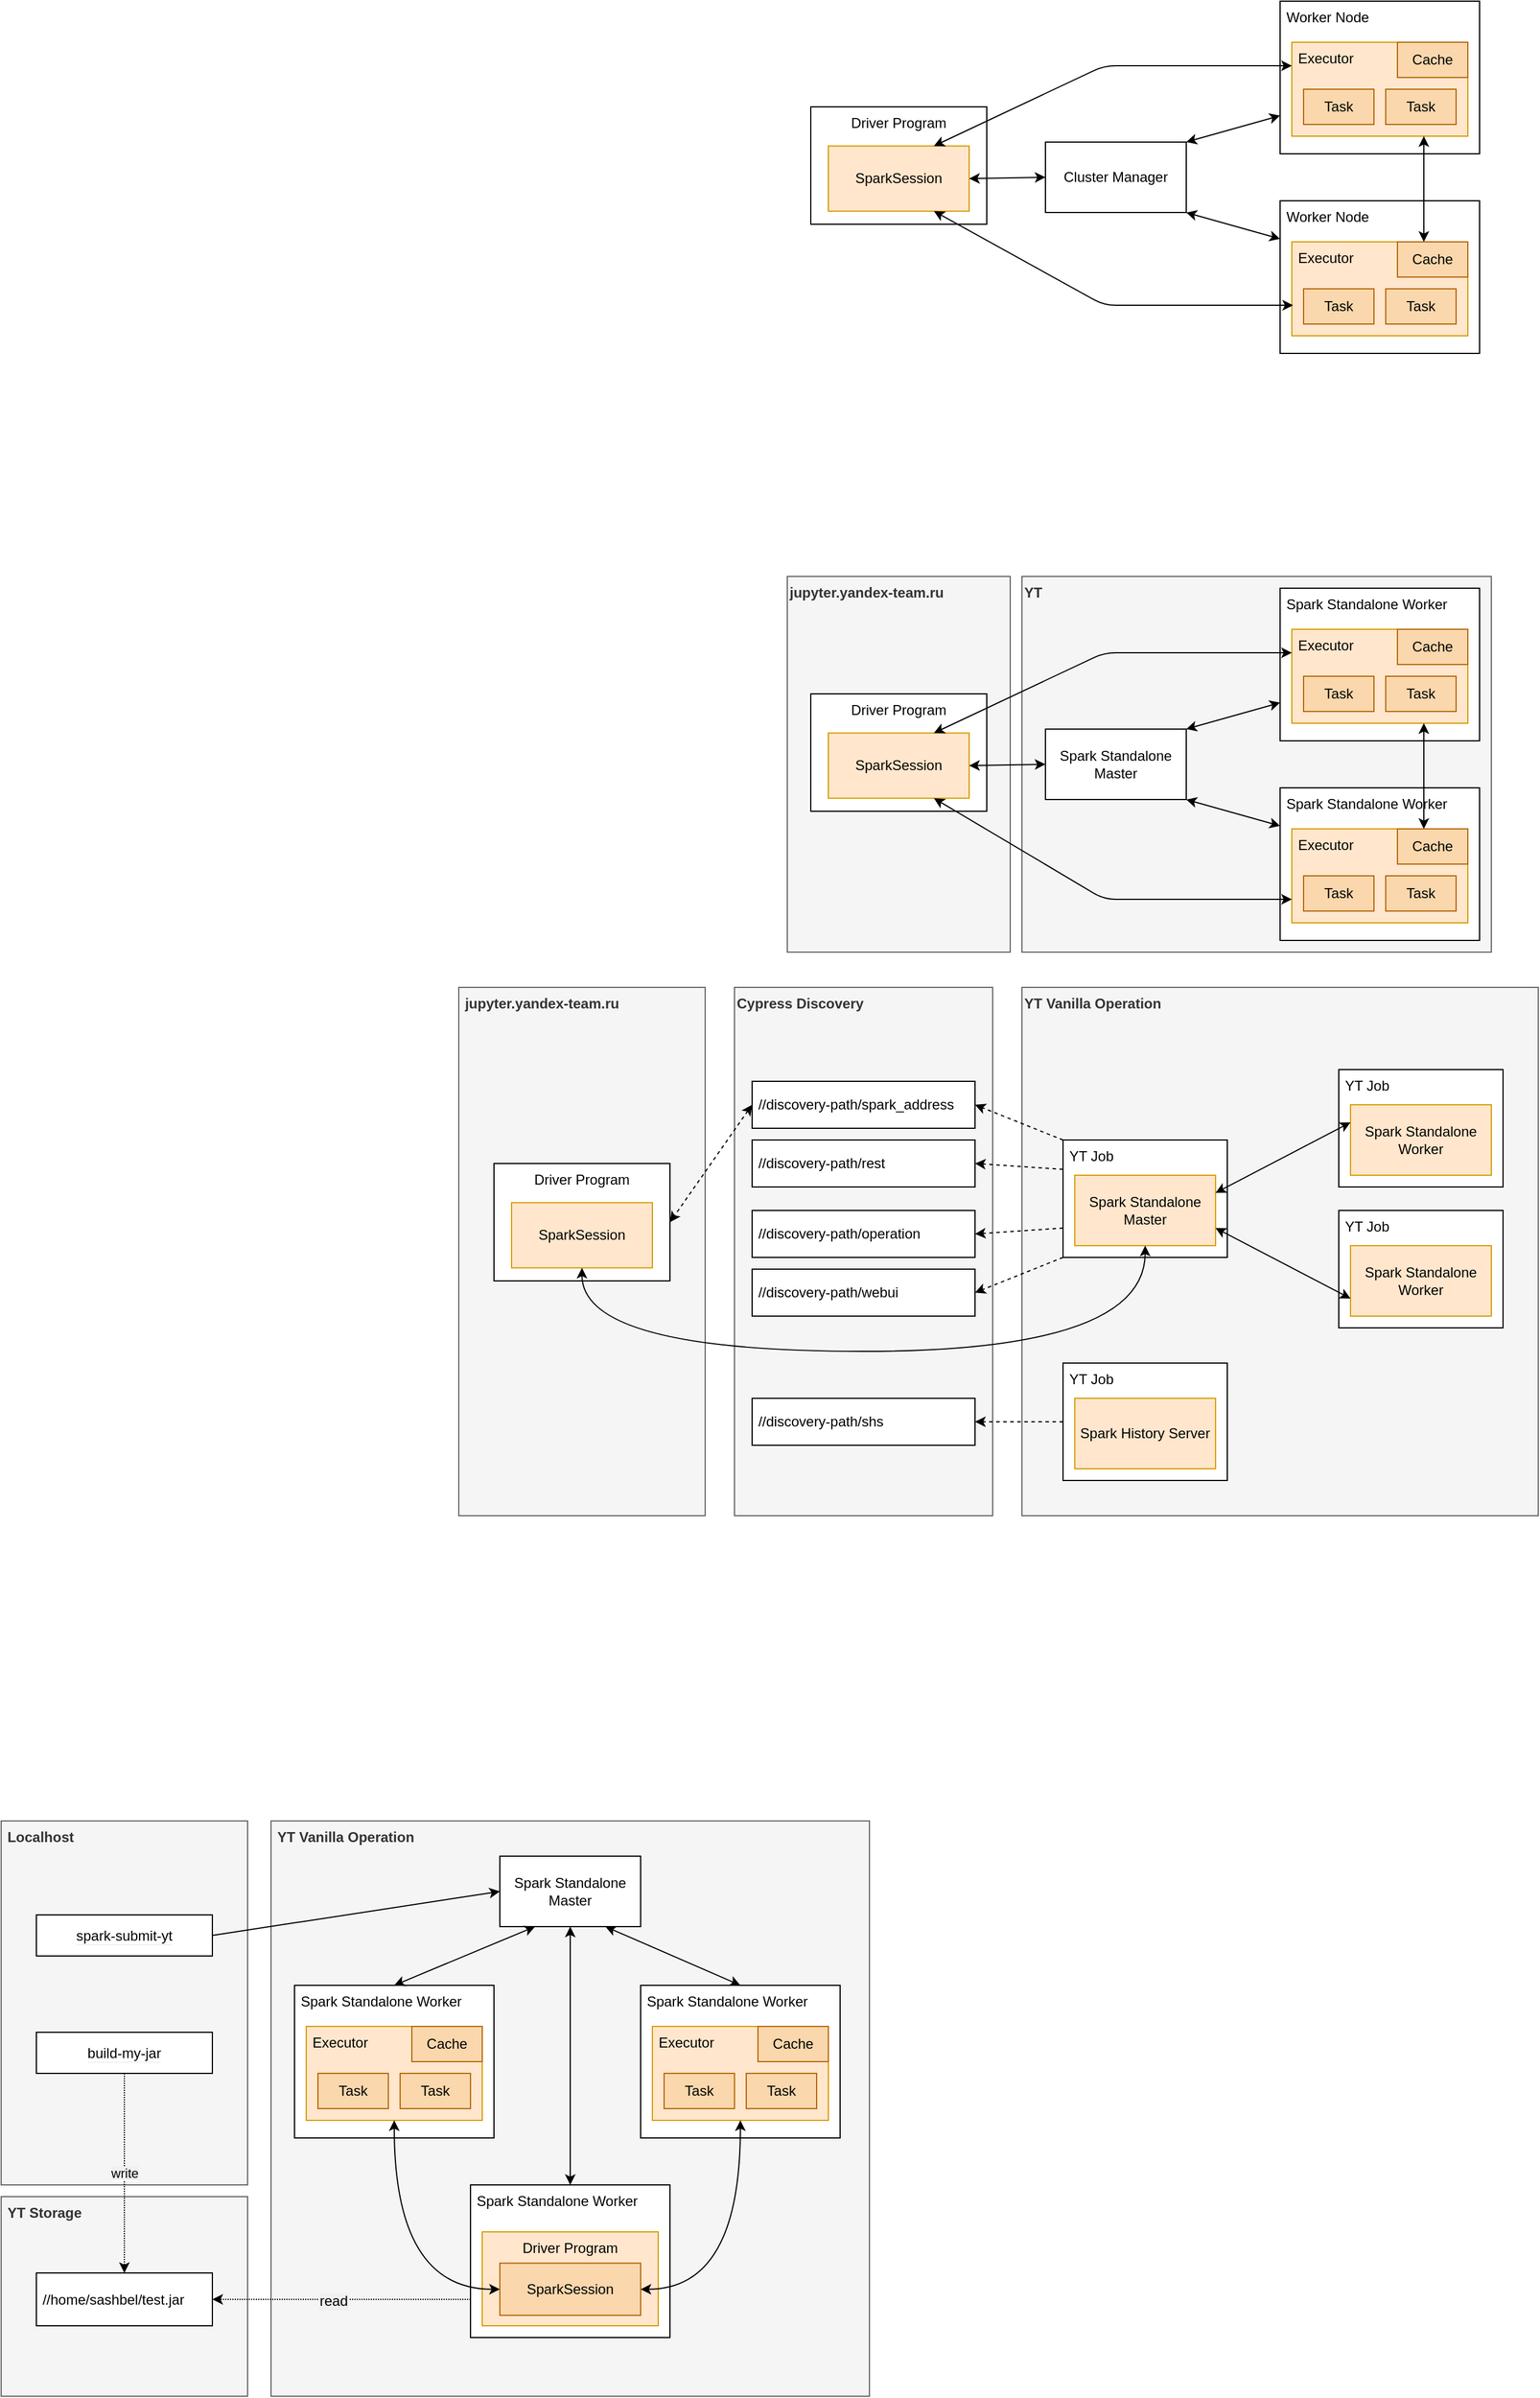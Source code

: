 <mxfile version="12.7.0" type="github">
  <diagram id="d04GukAUwvT-C3K4_uiE" name="Page-1">
    <mxGraphModel dx="2036" dy="779" grid="1" gridSize="10" guides="1" tooltips="1" connect="1" arrows="1" fold="1" page="1" pageScale="1" pageWidth="850" pageHeight="1100" math="0" shadow="0">
      <root>
        <mxCell id="0"/>
        <mxCell id="1" parent="0"/>
        <mxCell id="svGTWTUCAV3rOqe5BG-X-218" value="&lt;b&gt;&amp;nbsp;YT&lt;/b&gt; &lt;b&gt;Vanilla Operation&lt;/b&gt;" style="rounded=0;whiteSpace=wrap;html=1;align=left;fillColor=#f5f5f5;strokeColor=#666666;fontColor=#333333;verticalAlign=top;" vertex="1" parent="1">
          <mxGeometry x="-340" y="1620" width="510" height="490" as="geometry"/>
        </mxCell>
        <mxCell id="svGTWTUCAV3rOqe5BG-X-241" value="&lt;div align=&quot;left&quot;&gt;&amp;nbsp;Spark Standalone Worker&lt;br&gt;&lt;/div&gt;" style="rounded=0;whiteSpace=wrap;html=1;align=left;verticalAlign=top;" vertex="1" parent="1">
          <mxGeometry x="-170" y="1930" width="170" height="130" as="geometry"/>
        </mxCell>
        <mxCell id="svGTWTUCAV3rOqe5BG-X-8" value="Cluster Manager" style="rounded=0;whiteSpace=wrap;html=1;" vertex="1" parent="1">
          <mxGeometry x="320" y="190" width="120" height="60" as="geometry"/>
        </mxCell>
        <mxCell id="svGTWTUCAV3rOqe5BG-X-15" value="" style="group" vertex="1" connectable="0" parent="1">
          <mxGeometry x="520" y="70" width="170" height="130" as="geometry"/>
        </mxCell>
        <mxCell id="svGTWTUCAV3rOqe5BG-X-9" value="&lt;div align=&quot;left&quot;&gt;&amp;nbsp;Worker Node&lt;/div&gt;" style="rounded=0;whiteSpace=wrap;html=1;align=left;verticalAlign=top;" vertex="1" parent="svGTWTUCAV3rOqe5BG-X-15">
          <mxGeometry width="170" height="130" as="geometry"/>
        </mxCell>
        <mxCell id="svGTWTUCAV3rOqe5BG-X-14" value="" style="group" vertex="1" connectable="0" parent="svGTWTUCAV3rOqe5BG-X-15">
          <mxGeometry x="10" y="35" width="150" height="80" as="geometry"/>
        </mxCell>
        <mxCell id="svGTWTUCAV3rOqe5BG-X-13" value="&lt;div align=&quot;left&quot;&gt;&amp;nbsp;Executor&lt;/div&gt;" style="rounded=0;whiteSpace=wrap;html=1;align=left;verticalAlign=top;fillColor=#ffe6cc;strokeColor=#d79b00;" vertex="1" parent="svGTWTUCAV3rOqe5BG-X-14">
          <mxGeometry width="150" height="80" as="geometry"/>
        </mxCell>
        <mxCell id="svGTWTUCAV3rOqe5BG-X-10" value="Task" style="rounded=0;whiteSpace=wrap;html=1;fillColor=#fad7ac;strokeColor=#b46504;" vertex="1" parent="svGTWTUCAV3rOqe5BG-X-14">
          <mxGeometry x="10" y="40" width="60" height="30" as="geometry"/>
        </mxCell>
        <mxCell id="svGTWTUCAV3rOqe5BG-X-11" value="Task" style="rounded=0;whiteSpace=wrap;html=1;fillColor=#fad7ac;strokeColor=#b46504;" vertex="1" parent="svGTWTUCAV3rOqe5BG-X-14">
          <mxGeometry x="80" y="40" width="60" height="30" as="geometry"/>
        </mxCell>
        <mxCell id="svGTWTUCAV3rOqe5BG-X-12" value="Cache" style="rounded=0;whiteSpace=wrap;html=1;fillColor=#fad7ac;strokeColor=#b46504;" vertex="1" parent="svGTWTUCAV3rOqe5BG-X-14">
          <mxGeometry x="90" width="60" height="30" as="geometry"/>
        </mxCell>
        <mxCell id="svGTWTUCAV3rOqe5BG-X-16" value="" style="group;align=left;" vertex="1" connectable="0" parent="1">
          <mxGeometry x="520" y="240" width="170" height="130" as="geometry"/>
        </mxCell>
        <mxCell id="svGTWTUCAV3rOqe5BG-X-17" value="&lt;div&gt;&amp;nbsp;Worker Node&lt;/div&gt;" style="rounded=0;whiteSpace=wrap;html=1;align=left;verticalAlign=top;" vertex="1" parent="svGTWTUCAV3rOqe5BG-X-16">
          <mxGeometry width="170" height="130" as="geometry"/>
        </mxCell>
        <mxCell id="svGTWTUCAV3rOqe5BG-X-18" value="" style="group" vertex="1" connectable="0" parent="svGTWTUCAV3rOqe5BG-X-16">
          <mxGeometry x="10" y="35" width="150" height="80" as="geometry"/>
        </mxCell>
        <mxCell id="svGTWTUCAV3rOqe5BG-X-19" value="&lt;div align=&quot;left&quot;&gt;&amp;nbsp;Executor&lt;/div&gt;" style="rounded=0;whiteSpace=wrap;html=1;align=left;verticalAlign=top;fillColor=#ffe6cc;strokeColor=#d79b00;" vertex="1" parent="svGTWTUCAV3rOqe5BG-X-18">
          <mxGeometry width="150" height="80" as="geometry"/>
        </mxCell>
        <mxCell id="svGTWTUCAV3rOqe5BG-X-20" value="Task" style="rounded=0;whiteSpace=wrap;html=1;fillColor=#fad7ac;strokeColor=#b46504;" vertex="1" parent="svGTWTUCAV3rOqe5BG-X-18">
          <mxGeometry x="10" y="40" width="60" height="30" as="geometry"/>
        </mxCell>
        <mxCell id="svGTWTUCAV3rOqe5BG-X-21" value="Task" style="rounded=0;whiteSpace=wrap;html=1;fillColor=#fad7ac;strokeColor=#b46504;" vertex="1" parent="svGTWTUCAV3rOqe5BG-X-18">
          <mxGeometry x="80" y="40" width="60" height="30" as="geometry"/>
        </mxCell>
        <mxCell id="svGTWTUCAV3rOqe5BG-X-22" value="Cache" style="rounded=0;whiteSpace=wrap;html=1;fillColor=#fad7ac;strokeColor=#b46504;" vertex="1" parent="svGTWTUCAV3rOqe5BG-X-18">
          <mxGeometry x="90" width="60" height="30" as="geometry"/>
        </mxCell>
        <mxCell id="svGTWTUCAV3rOqe5BG-X-23" value="" style="group" vertex="1" connectable="0" parent="1">
          <mxGeometry x="120" y="160" width="150" height="100" as="geometry"/>
        </mxCell>
        <mxCell id="svGTWTUCAV3rOqe5BG-X-4" value="&lt;div align=&quot;center&quot;&gt;Driver Program&lt;/div&gt;" style="rounded=0;whiteSpace=wrap;html=1;align=center;verticalAlign=top;" vertex="1" parent="svGTWTUCAV3rOqe5BG-X-23">
          <mxGeometry width="150" height="100" as="geometry"/>
        </mxCell>
        <mxCell id="svGTWTUCAV3rOqe5BG-X-5" value="SparkSession" style="rounded=0;whiteSpace=wrap;html=1;fillColor=#ffe6cc;strokeColor=#d79b00;" vertex="1" parent="svGTWTUCAV3rOqe5BG-X-23">
          <mxGeometry x="15" y="33.333" width="120" height="55.556" as="geometry"/>
        </mxCell>
        <mxCell id="svGTWTUCAV3rOqe5BG-X-24" value="" style="endArrow=classic;startArrow=classic;html=1;exitX=1;exitY=0.5;exitDx=0;exitDy=0;entryX=0;entryY=0.5;entryDx=0;entryDy=0;" edge="1" parent="1" source="svGTWTUCAV3rOqe5BG-X-5" target="svGTWTUCAV3rOqe5BG-X-8">
          <mxGeometry width="50" height="50" relative="1" as="geometry">
            <mxPoint x="260" y="370" as="sourcePoint"/>
            <mxPoint x="310" y="320" as="targetPoint"/>
          </mxGeometry>
        </mxCell>
        <mxCell id="svGTWTUCAV3rOqe5BG-X-26" value="" style="endArrow=classic;startArrow=classic;html=1;exitX=1;exitY=1;exitDx=0;exitDy=0;entryX=0;entryY=0.25;entryDx=0;entryDy=0;" edge="1" parent="1" source="svGTWTUCAV3rOqe5BG-X-8" target="svGTWTUCAV3rOqe5BG-X-17">
          <mxGeometry width="50" height="50" relative="1" as="geometry">
            <mxPoint x="290" y="480" as="sourcePoint"/>
            <mxPoint x="340" y="430" as="targetPoint"/>
          </mxGeometry>
        </mxCell>
        <mxCell id="svGTWTUCAV3rOqe5BG-X-27" value="" style="endArrow=classic;startArrow=classic;html=1;exitX=1;exitY=0;exitDx=0;exitDy=0;entryX=0;entryY=0.75;entryDx=0;entryDy=0;" edge="1" parent="1" source="svGTWTUCAV3rOqe5BG-X-8" target="svGTWTUCAV3rOqe5BG-X-9">
          <mxGeometry width="50" height="50" relative="1" as="geometry">
            <mxPoint x="250" y="410" as="sourcePoint"/>
            <mxPoint x="300" y="360" as="targetPoint"/>
          </mxGeometry>
        </mxCell>
        <mxCell id="svGTWTUCAV3rOqe5BG-X-28" value="" style="endArrow=classic;startArrow=classic;html=1;exitX=0.75;exitY=1;exitDx=0;exitDy=0;entryX=0.75;entryY=0;entryDx=0;entryDy=0;" edge="1" parent="1" source="svGTWTUCAV3rOqe5BG-X-13" target="svGTWTUCAV3rOqe5BG-X-19">
          <mxGeometry width="50" height="50" relative="1" as="geometry">
            <mxPoint x="720" y="200" as="sourcePoint"/>
            <mxPoint x="780" y="230" as="targetPoint"/>
          </mxGeometry>
        </mxCell>
        <mxCell id="svGTWTUCAV3rOqe5BG-X-57" value="" style="endArrow=classic;startArrow=classic;html=1;exitX=0.75;exitY=1;exitDx=0;exitDy=0;entryX=0.007;entryY=0.675;entryDx=0;entryDy=0;entryPerimeter=0;" edge="1" parent="1" source="svGTWTUCAV3rOqe5BG-X-5" target="svGTWTUCAV3rOqe5BG-X-19">
          <mxGeometry width="50" height="50" relative="1" as="geometry">
            <mxPoint x="80" y="860" as="sourcePoint"/>
            <mxPoint x="130" y="810" as="targetPoint"/>
            <Array as="points">
              <mxPoint x="370" y="329"/>
            </Array>
          </mxGeometry>
        </mxCell>
        <mxCell id="svGTWTUCAV3rOqe5BG-X-177" value="" style="endArrow=classic;startArrow=classic;html=1;exitX=0.75;exitY=0;exitDx=0;exitDy=0;entryX=0;entryY=0.25;entryDx=0;entryDy=0;" edge="1" parent="1" source="svGTWTUCAV3rOqe5BG-X-5" target="svGTWTUCAV3rOqe5BG-X-13">
          <mxGeometry width="50" height="50" relative="1" as="geometry">
            <mxPoint x="330" y="120" as="sourcePoint"/>
            <mxPoint x="380" y="70" as="targetPoint"/>
            <Array as="points">
              <mxPoint x="370" y="125"/>
            </Array>
          </mxGeometry>
        </mxCell>
        <mxCell id="svGTWTUCAV3rOqe5BG-X-212" value="" style="group" vertex="1" connectable="0" parent="1">
          <mxGeometry x="-180" y="910" width="920" height="450" as="geometry"/>
        </mxCell>
        <mxCell id="svGTWTUCAV3rOqe5BG-X-185" value="" style="group" vertex="1" connectable="0" parent="svGTWTUCAV3rOqe5BG-X-212">
          <mxGeometry x="480" width="440" height="450" as="geometry"/>
        </mxCell>
        <mxCell id="svGTWTUCAV3rOqe5BG-X-67" value="&lt;b&gt;YT&lt;/b&gt; &lt;b&gt;Vanilla Operation&lt;/b&gt;" style="rounded=0;whiteSpace=wrap;html=1;align=left;fillColor=#f5f5f5;strokeColor=#666666;fontColor=#333333;verticalAlign=top;" vertex="1" parent="svGTWTUCAV3rOqe5BG-X-185">
          <mxGeometry width="440" height="450" as="geometry"/>
        </mxCell>
        <mxCell id="svGTWTUCAV3rOqe5BG-X-138" value="" style="group" vertex="1" connectable="0" parent="svGTWTUCAV3rOqe5BG-X-185">
          <mxGeometry x="35" y="320" width="140" height="100" as="geometry"/>
        </mxCell>
        <mxCell id="svGTWTUCAV3rOqe5BG-X-139" value="" style="group" vertex="1" connectable="0" parent="svGTWTUCAV3rOqe5BG-X-138">
          <mxGeometry width="140" height="100" as="geometry"/>
        </mxCell>
        <mxCell id="svGTWTUCAV3rOqe5BG-X-140" value="&amp;nbsp;YT Job" style="rounded=0;whiteSpace=wrap;html=1;align=left;verticalAlign=top;" vertex="1" parent="svGTWTUCAV3rOqe5BG-X-139">
          <mxGeometry width="140" height="100" as="geometry"/>
        </mxCell>
        <mxCell id="svGTWTUCAV3rOqe5BG-X-141" value="Spark History Server" style="rounded=0;whiteSpace=wrap;html=1;fillColor=#ffe6cc;strokeColor=#d79b00;" vertex="1" parent="svGTWTUCAV3rOqe5BG-X-139">
          <mxGeometry x="10" y="30" width="120" height="60" as="geometry"/>
        </mxCell>
        <mxCell id="svGTWTUCAV3rOqe5BG-X-143" value="" style="group" vertex="1" connectable="0" parent="svGTWTUCAV3rOqe5BG-X-185">
          <mxGeometry x="35" y="70" width="375" height="220" as="geometry"/>
        </mxCell>
        <mxCell id="svGTWTUCAV3rOqe5BG-X-137" value="" style="group" vertex="1" connectable="0" parent="svGTWTUCAV3rOqe5BG-X-143">
          <mxGeometry y="60" width="140" height="100" as="geometry"/>
        </mxCell>
        <mxCell id="svGTWTUCAV3rOqe5BG-X-104" value="" style="group" vertex="1" connectable="0" parent="svGTWTUCAV3rOqe5BG-X-137">
          <mxGeometry width="140" height="100" as="geometry"/>
        </mxCell>
        <mxCell id="svGTWTUCAV3rOqe5BG-X-94" value="&amp;nbsp;YT Job" style="rounded=0;whiteSpace=wrap;html=1;align=left;verticalAlign=top;" vertex="1" parent="svGTWTUCAV3rOqe5BG-X-104">
          <mxGeometry width="140" height="100" as="geometry"/>
        </mxCell>
        <mxCell id="svGTWTUCAV3rOqe5BG-X-69" value="Spark Standalone Master" style="rounded=0;whiteSpace=wrap;html=1;fillColor=#ffe6cc;strokeColor=#d79b00;" vertex="1" parent="svGTWTUCAV3rOqe5BG-X-104">
          <mxGeometry x="10" y="30" width="120" height="60" as="geometry"/>
        </mxCell>
        <mxCell id="svGTWTUCAV3rOqe5BG-X-96" value="" style="group" vertex="1" connectable="0" parent="svGTWTUCAV3rOqe5BG-X-143">
          <mxGeometry x="235" width="140" height="100" as="geometry"/>
        </mxCell>
        <mxCell id="svGTWTUCAV3rOqe5BG-X-95" value="&amp;nbsp;YT Job" style="rounded=0;whiteSpace=wrap;html=1;align=left;verticalAlign=top;" vertex="1" parent="svGTWTUCAV3rOqe5BG-X-96">
          <mxGeometry width="140" height="100" as="geometry"/>
        </mxCell>
        <mxCell id="svGTWTUCAV3rOqe5BG-X-71" value="&lt;div&gt;Spark Standalone Worker&lt;br&gt;&lt;/div&gt;" style="rounded=0;whiteSpace=wrap;html=1;align=center;verticalAlign=middle;fillColor=#ffe6cc;strokeColor=#d79b00;" vertex="1" parent="svGTWTUCAV3rOqe5BG-X-96">
          <mxGeometry x="10" y="30" width="120" height="60" as="geometry"/>
        </mxCell>
        <mxCell id="svGTWTUCAV3rOqe5BG-X-89" value="" style="endArrow=classic;startArrow=classic;html=1;exitX=1;exitY=0.25;exitDx=0;exitDy=0;entryX=0;entryY=0.25;entryDx=0;entryDy=0;" edge="1" parent="svGTWTUCAV3rOqe5BG-X-143" source="svGTWTUCAV3rOqe5BG-X-69" target="svGTWTUCAV3rOqe5BG-X-71">
          <mxGeometry width="50" height="50" relative="1" as="geometry">
            <mxPoint x="120" y="380" as="sourcePoint"/>
            <mxPoint x="170" y="330" as="targetPoint"/>
          </mxGeometry>
        </mxCell>
        <mxCell id="svGTWTUCAV3rOqe5BG-X-97" value="" style="group" vertex="1" connectable="0" parent="svGTWTUCAV3rOqe5BG-X-143">
          <mxGeometry x="235" y="120" width="140" height="100" as="geometry"/>
        </mxCell>
        <mxCell id="svGTWTUCAV3rOqe5BG-X-98" value="&amp;nbsp;YT Job" style="rounded=0;whiteSpace=wrap;html=1;align=left;verticalAlign=top;" vertex="1" parent="svGTWTUCAV3rOqe5BG-X-97">
          <mxGeometry width="140" height="100" as="geometry"/>
        </mxCell>
        <mxCell id="svGTWTUCAV3rOqe5BG-X-99" value="&lt;div&gt;Spark Standalone Worker&lt;br&gt;&lt;/div&gt;" style="rounded=0;whiteSpace=wrap;html=1;align=center;verticalAlign=middle;fillColor=#ffe6cc;strokeColor=#d79b00;" vertex="1" parent="svGTWTUCAV3rOqe5BG-X-97">
          <mxGeometry x="10" y="30" width="120" height="60" as="geometry"/>
        </mxCell>
        <mxCell id="svGTWTUCAV3rOqe5BG-X-103" value="" style="endArrow=classic;startArrow=classic;html=1;exitX=1;exitY=0.75;exitDx=0;exitDy=0;entryX=0;entryY=0.75;entryDx=0;entryDy=0;" edge="1" parent="svGTWTUCAV3rOqe5BG-X-143" source="svGTWTUCAV3rOqe5BG-X-69" target="svGTWTUCAV3rOqe5BG-X-99">
          <mxGeometry width="50" height="50" relative="1" as="geometry">
            <mxPoint x="140" y="95" as="sourcePoint"/>
            <mxPoint x="255" y="55" as="targetPoint"/>
          </mxGeometry>
        </mxCell>
        <mxCell id="svGTWTUCAV3rOqe5BG-X-205" value="" style="group" vertex="1" connectable="0" parent="svGTWTUCAV3rOqe5BG-X-212">
          <mxGeometry width="210" height="450" as="geometry"/>
        </mxCell>
        <mxCell id="svGTWTUCAV3rOqe5BG-X-180" value="&lt;b&gt;&amp;nbsp;jupyter.yandex-team.ru&lt;/b&gt;" style="rounded=0;whiteSpace=wrap;html=1;align=left;verticalAlign=top;fillColor=#f5f5f5;strokeColor=#666666;fontColor=#333333;" vertex="1" parent="svGTWTUCAV3rOqe5BG-X-205">
          <mxGeometry width="210" height="450" as="geometry"/>
        </mxCell>
        <mxCell id="svGTWTUCAV3rOqe5BG-X-161" value="" style="group" vertex="1" connectable="0" parent="svGTWTUCAV3rOqe5BG-X-205">
          <mxGeometry x="30" y="150" width="150" height="100" as="geometry"/>
        </mxCell>
        <mxCell id="svGTWTUCAV3rOqe5BG-X-162" value="&lt;div align=&quot;center&quot;&gt;Driver Program&lt;/div&gt;" style="rounded=0;whiteSpace=wrap;html=1;align=center;verticalAlign=top;" vertex="1" parent="svGTWTUCAV3rOqe5BG-X-161">
          <mxGeometry width="150" height="100" as="geometry"/>
        </mxCell>
        <mxCell id="svGTWTUCAV3rOqe5BG-X-163" value="SparkSession" style="rounded=0;whiteSpace=wrap;html=1;fillColor=#ffe6cc;strokeColor=#d79b00;" vertex="1" parent="svGTWTUCAV3rOqe5BG-X-161">
          <mxGeometry x="15" y="33.333" width="120" height="55.556" as="geometry"/>
        </mxCell>
        <mxCell id="svGTWTUCAV3rOqe5BG-X-146" value="&lt;b&gt;Cypress Discovery&lt;/b&gt;" style="rounded=0;whiteSpace=wrap;html=1;align=left;verticalAlign=top;fillColor=#f5f5f5;strokeColor=#666666;fontColor=#333333;" vertex="1" parent="svGTWTUCAV3rOqe5BG-X-212">
          <mxGeometry x="235" width="220" height="450" as="geometry"/>
        </mxCell>
        <mxCell id="svGTWTUCAV3rOqe5BG-X-147" value="&amp;nbsp;//discovery-path/spark_address" style="rounded=0;whiteSpace=wrap;html=1;align=left;" vertex="1" parent="svGTWTUCAV3rOqe5BG-X-212">
          <mxGeometry x="250" y="80" width="190" height="40" as="geometry"/>
        </mxCell>
        <mxCell id="svGTWTUCAV3rOqe5BG-X-148" value="&lt;div align=&quot;left&quot;&gt;&amp;nbsp;//discovery-path/rest&lt;/div&gt;" style="rounded=0;whiteSpace=wrap;html=1;align=left;" vertex="1" parent="svGTWTUCAV3rOqe5BG-X-212">
          <mxGeometry x="250" y="130" width="190" height="40" as="geometry"/>
        </mxCell>
        <mxCell id="svGTWTUCAV3rOqe5BG-X-149" value="&lt;div align=&quot;left&quot;&gt;&amp;nbsp;//discovery-path/operation&lt;/div&gt;" style="rounded=0;whiteSpace=wrap;html=1;align=left;" vertex="1" parent="svGTWTUCAV3rOqe5BG-X-212">
          <mxGeometry x="250" y="190" width="190" height="40" as="geometry"/>
        </mxCell>
        <mxCell id="svGTWTUCAV3rOqe5BG-X-150" value="&lt;div align=&quot;left&quot;&gt;&amp;nbsp;//discovery-path/webui&lt;/div&gt;" style="rounded=0;whiteSpace=wrap;html=1;align=left;" vertex="1" parent="svGTWTUCAV3rOqe5BG-X-212">
          <mxGeometry x="250" y="240" width="190" height="40" as="geometry"/>
        </mxCell>
        <mxCell id="svGTWTUCAV3rOqe5BG-X-151" value="&lt;div align=&quot;left&quot;&gt;&amp;nbsp;//discovery-path/shs&lt;/div&gt;" style="rounded=0;whiteSpace=wrap;html=1;align=left;" vertex="1" parent="svGTWTUCAV3rOqe5BG-X-212">
          <mxGeometry x="250" y="350" width="190" height="40" as="geometry"/>
        </mxCell>
        <mxCell id="svGTWTUCAV3rOqe5BG-X-154" value="" style="endArrow=classic;html=1;entryX=1;entryY=0.5;entryDx=0;entryDy=0;exitX=0;exitY=0;exitDx=0;exitDy=0;dashed=1;" edge="1" parent="svGTWTUCAV3rOqe5BG-X-212" source="svGTWTUCAV3rOqe5BG-X-94" target="svGTWTUCAV3rOqe5BG-X-147">
          <mxGeometry width="50" height="50" relative="1" as="geometry">
            <mxPoint x="370" y="570" as="sourcePoint"/>
            <mxPoint x="420" y="520" as="targetPoint"/>
          </mxGeometry>
        </mxCell>
        <mxCell id="svGTWTUCAV3rOqe5BG-X-155" value="" style="endArrow=classic;html=1;exitX=0;exitY=0.25;exitDx=0;exitDy=0;entryX=1;entryY=0.5;entryDx=0;entryDy=0;dashed=1;" edge="1" parent="svGTWTUCAV3rOqe5BG-X-212" source="svGTWTUCAV3rOqe5BG-X-94" target="svGTWTUCAV3rOqe5BG-X-148">
          <mxGeometry width="50" height="50" relative="1" as="geometry">
            <mxPoint x="310" y="570" as="sourcePoint"/>
            <mxPoint x="360" y="520" as="targetPoint"/>
          </mxGeometry>
        </mxCell>
        <mxCell id="svGTWTUCAV3rOqe5BG-X-156" value="" style="endArrow=classic;html=1;exitX=0;exitY=0.75;exitDx=0;exitDy=0;entryX=1;entryY=0.5;entryDx=0;entryDy=0;dashed=1;" edge="1" parent="svGTWTUCAV3rOqe5BG-X-212" source="svGTWTUCAV3rOqe5BG-X-94" target="svGTWTUCAV3rOqe5BG-X-149">
          <mxGeometry width="50" height="50" relative="1" as="geometry">
            <mxPoint x="380" y="570" as="sourcePoint"/>
            <mxPoint x="430" y="520" as="targetPoint"/>
          </mxGeometry>
        </mxCell>
        <mxCell id="svGTWTUCAV3rOqe5BG-X-157" value="" style="endArrow=classic;html=1;exitX=0;exitY=1;exitDx=0;exitDy=0;entryX=1;entryY=0.5;entryDx=0;entryDy=0;dashed=1;" edge="1" parent="svGTWTUCAV3rOqe5BG-X-212" source="svGTWTUCAV3rOqe5BG-X-94" target="svGTWTUCAV3rOqe5BG-X-150">
          <mxGeometry width="50" height="50" relative="1" as="geometry">
            <mxPoint x="310" y="600" as="sourcePoint"/>
            <mxPoint x="360" y="550" as="targetPoint"/>
          </mxGeometry>
        </mxCell>
        <mxCell id="svGTWTUCAV3rOqe5BG-X-159" value="" style="endArrow=classic;html=1;dashed=1;exitX=0;exitY=0.5;exitDx=0;exitDy=0;entryX=1;entryY=0.5;entryDx=0;entryDy=0;" edge="1" parent="svGTWTUCAV3rOqe5BG-X-212" source="svGTWTUCAV3rOqe5BG-X-140" target="svGTWTUCAV3rOqe5BG-X-151">
          <mxGeometry width="50" height="50" relative="1" as="geometry">
            <mxPoint x="220" y="580" as="sourcePoint"/>
            <mxPoint x="270" y="530" as="targetPoint"/>
          </mxGeometry>
        </mxCell>
        <mxCell id="svGTWTUCAV3rOqe5BG-X-167" value="" style="endArrow=classic;startArrow=classic;html=1;dashed=1;exitX=0;exitY=0.5;exitDx=0;exitDy=0;entryX=1;entryY=0.5;entryDx=0;entryDy=0;" edge="1" parent="svGTWTUCAV3rOqe5BG-X-212" source="svGTWTUCAV3rOqe5BG-X-147" target="svGTWTUCAV3rOqe5BG-X-162">
          <mxGeometry width="50" height="50" relative="1" as="geometry">
            <mxPoint x="-30" y="470" as="sourcePoint"/>
            <mxPoint x="-80" y="520" as="targetPoint"/>
            <Array as="points"/>
          </mxGeometry>
        </mxCell>
        <mxCell id="svGTWTUCAV3rOqe5BG-X-182" value="" style="endArrow=classic;startArrow=classic;html=1;exitX=0.5;exitY=1;exitDx=0;exitDy=0;entryX=0.5;entryY=1;entryDx=0;entryDy=0;edgeStyle=orthogonalEdgeStyle;curved=1;" edge="1" parent="svGTWTUCAV3rOqe5BG-X-212" source="svGTWTUCAV3rOqe5BG-X-163" target="svGTWTUCAV3rOqe5BG-X-69">
          <mxGeometry width="50" height="50" relative="1" as="geometry">
            <mxPoint x="-140" y="220" as="sourcePoint"/>
            <mxPoint x="-90" y="170" as="targetPoint"/>
            <Array as="points">
              <mxPoint x="105" y="310"/>
              <mxPoint x="585" y="310"/>
            </Array>
          </mxGeometry>
        </mxCell>
        <mxCell id="svGTWTUCAV3rOqe5BG-X-238" value="" style="group" vertex="1" connectable="0" parent="1">
          <mxGeometry x="100" y="560" width="600" height="320" as="geometry"/>
        </mxCell>
        <mxCell id="svGTWTUCAV3rOqe5BG-X-215" value="" style="group" vertex="1" connectable="0" parent="svGTWTUCAV3rOqe5BG-X-238">
          <mxGeometry x="200" width="400" height="320" as="geometry"/>
        </mxCell>
        <mxCell id="svGTWTUCAV3rOqe5BG-X-213" value="" style="group" vertex="1" connectable="0" parent="svGTWTUCAV3rOqe5BG-X-215">
          <mxGeometry width="400" height="320" as="geometry"/>
        </mxCell>
        <mxCell id="svGTWTUCAV3rOqe5BG-X-54" value="&lt;b&gt;YT&lt;/b&gt;" style="rounded=0;whiteSpace=wrap;html=1;align=left;fillColor=#f5f5f5;strokeColor=#666666;fontColor=#333333;verticalAlign=top;" vertex="1" parent="svGTWTUCAV3rOqe5BG-X-213">
          <mxGeometry width="400" height="320" as="geometry"/>
        </mxCell>
        <mxCell id="svGTWTUCAV3rOqe5BG-X-31" value="Spark Standalone Master" style="rounded=0;whiteSpace=wrap;html=1;" vertex="1" parent="svGTWTUCAV3rOqe5BG-X-213">
          <mxGeometry x="20" y="130" width="120" height="60" as="geometry"/>
        </mxCell>
        <mxCell id="svGTWTUCAV3rOqe5BG-X-32" value="" style="group" vertex="1" connectable="0" parent="svGTWTUCAV3rOqe5BG-X-213">
          <mxGeometry x="220" y="10" width="170" height="130" as="geometry"/>
        </mxCell>
        <mxCell id="svGTWTUCAV3rOqe5BG-X-33" value="&lt;div align=&quot;left&quot;&gt;&amp;nbsp;Spark Standalone Worker&lt;br&gt;&lt;/div&gt;" style="rounded=0;whiteSpace=wrap;html=1;align=left;verticalAlign=top;" vertex="1" parent="svGTWTUCAV3rOqe5BG-X-32">
          <mxGeometry width="170" height="130" as="geometry"/>
        </mxCell>
        <mxCell id="svGTWTUCAV3rOqe5BG-X-34" value="" style="group" vertex="1" connectable="0" parent="svGTWTUCAV3rOqe5BG-X-32">
          <mxGeometry x="10" y="35" width="150" height="80" as="geometry"/>
        </mxCell>
        <mxCell id="svGTWTUCAV3rOqe5BG-X-35" value="&lt;div align=&quot;left&quot;&gt;&amp;nbsp;Executor&lt;/div&gt;" style="rounded=0;whiteSpace=wrap;html=1;align=left;verticalAlign=top;fillColor=#ffe6cc;strokeColor=#d79b00;" vertex="1" parent="svGTWTUCAV3rOqe5BG-X-34">
          <mxGeometry width="150" height="80" as="geometry"/>
        </mxCell>
        <mxCell id="svGTWTUCAV3rOqe5BG-X-36" value="Task" style="rounded=0;whiteSpace=wrap;html=1;fillColor=#fad7ac;strokeColor=#b46504;" vertex="1" parent="svGTWTUCAV3rOqe5BG-X-34">
          <mxGeometry x="10" y="40" width="60" height="30" as="geometry"/>
        </mxCell>
        <mxCell id="svGTWTUCAV3rOqe5BG-X-37" value="Task" style="rounded=0;whiteSpace=wrap;html=1;fillColor=#fad7ac;strokeColor=#b46504;" vertex="1" parent="svGTWTUCAV3rOqe5BG-X-34">
          <mxGeometry x="80" y="40" width="60" height="30" as="geometry"/>
        </mxCell>
        <mxCell id="svGTWTUCAV3rOqe5BG-X-38" value="Cache" style="rounded=0;whiteSpace=wrap;html=1;fillColor=#fad7ac;strokeColor=#b46504;" vertex="1" parent="svGTWTUCAV3rOqe5BG-X-34">
          <mxGeometry x="90" width="60" height="30" as="geometry"/>
        </mxCell>
        <mxCell id="svGTWTUCAV3rOqe5BG-X-39" value="" style="group;align=left;" vertex="1" connectable="0" parent="svGTWTUCAV3rOqe5BG-X-213">
          <mxGeometry x="220" y="180" width="170" height="130" as="geometry"/>
        </mxCell>
        <mxCell id="svGTWTUCAV3rOqe5BG-X-40" value="&amp;nbsp;Spark Standalone Worker" style="rounded=0;whiteSpace=wrap;html=1;align=left;verticalAlign=top;" vertex="1" parent="svGTWTUCAV3rOqe5BG-X-39">
          <mxGeometry width="170" height="130" as="geometry"/>
        </mxCell>
        <mxCell id="svGTWTUCAV3rOqe5BG-X-41" value="" style="group" vertex="1" connectable="0" parent="svGTWTUCAV3rOqe5BG-X-39">
          <mxGeometry x="10" y="35" width="150" height="80" as="geometry"/>
        </mxCell>
        <mxCell id="svGTWTUCAV3rOqe5BG-X-42" value="&lt;div align=&quot;left&quot;&gt;&amp;nbsp;Executor&lt;/div&gt;" style="rounded=0;whiteSpace=wrap;html=1;align=left;verticalAlign=top;fillColor=#ffe6cc;strokeColor=#d79b00;" vertex="1" parent="svGTWTUCAV3rOqe5BG-X-41">
          <mxGeometry width="150" height="80" as="geometry"/>
        </mxCell>
        <mxCell id="svGTWTUCAV3rOqe5BG-X-43" value="Task" style="rounded=0;whiteSpace=wrap;html=1;fillColor=#fad7ac;strokeColor=#b46504;" vertex="1" parent="svGTWTUCAV3rOqe5BG-X-41">
          <mxGeometry x="10" y="40" width="60" height="30" as="geometry"/>
        </mxCell>
        <mxCell id="svGTWTUCAV3rOqe5BG-X-44" value="Task" style="rounded=0;whiteSpace=wrap;html=1;fillColor=#fad7ac;strokeColor=#b46504;" vertex="1" parent="svGTWTUCAV3rOqe5BG-X-41">
          <mxGeometry x="80" y="40" width="60" height="30" as="geometry"/>
        </mxCell>
        <mxCell id="svGTWTUCAV3rOqe5BG-X-45" value="Cache" style="rounded=0;whiteSpace=wrap;html=1;fillColor=#fad7ac;strokeColor=#b46504;" vertex="1" parent="svGTWTUCAV3rOqe5BG-X-41">
          <mxGeometry x="90" width="60" height="30" as="geometry"/>
        </mxCell>
        <mxCell id="svGTWTUCAV3rOqe5BG-X-50" value="" style="endArrow=classic;startArrow=classic;html=1;exitX=1;exitY=1;exitDx=0;exitDy=0;entryX=0;entryY=0.25;entryDx=0;entryDy=0;" edge="1" parent="svGTWTUCAV3rOqe5BG-X-213" source="svGTWTUCAV3rOqe5BG-X-31" target="svGTWTUCAV3rOqe5BG-X-40">
          <mxGeometry width="50" height="50" relative="1" as="geometry">
            <mxPoint x="-10" y="420" as="sourcePoint"/>
            <mxPoint x="40" y="370" as="targetPoint"/>
          </mxGeometry>
        </mxCell>
        <mxCell id="svGTWTUCAV3rOqe5BG-X-51" value="" style="endArrow=classic;startArrow=classic;html=1;exitX=1;exitY=0;exitDx=0;exitDy=0;entryX=0;entryY=0.75;entryDx=0;entryDy=0;" edge="1" parent="svGTWTUCAV3rOqe5BG-X-213" source="svGTWTUCAV3rOqe5BG-X-31" target="svGTWTUCAV3rOqe5BG-X-33">
          <mxGeometry width="50" height="50" relative="1" as="geometry">
            <mxPoint x="-50" y="350" as="sourcePoint"/>
            <mxPoint y="300" as="targetPoint"/>
          </mxGeometry>
        </mxCell>
        <mxCell id="svGTWTUCAV3rOqe5BG-X-52" value="" style="endArrow=classic;startArrow=classic;html=1;exitX=0.75;exitY=1;exitDx=0;exitDy=0;entryX=0.75;entryY=0;entryDx=0;entryDy=0;" edge="1" parent="svGTWTUCAV3rOqe5BG-X-213" source="svGTWTUCAV3rOqe5BG-X-35" target="svGTWTUCAV3rOqe5BG-X-42">
          <mxGeometry width="50" height="50" relative="1" as="geometry">
            <mxPoint x="420" y="140" as="sourcePoint"/>
            <mxPoint x="480" y="170" as="targetPoint"/>
          </mxGeometry>
        </mxCell>
        <mxCell id="svGTWTUCAV3rOqe5BG-X-53" value="&lt;b&gt;jupyter.yandex-team.ru&lt;/b&gt;" style="rounded=0;whiteSpace=wrap;html=1;align=left;verticalAlign=top;fillColor=#f5f5f5;strokeColor=#666666;fontColor=#333333;" vertex="1" parent="svGTWTUCAV3rOqe5BG-X-238">
          <mxGeometry width="190" height="320" as="geometry"/>
        </mxCell>
        <mxCell id="svGTWTUCAV3rOqe5BG-X-46" value="" style="group" vertex="1" connectable="0" parent="svGTWTUCAV3rOqe5BG-X-238">
          <mxGeometry x="20" y="100" width="150" height="100" as="geometry"/>
        </mxCell>
        <mxCell id="svGTWTUCAV3rOqe5BG-X-47" value="&lt;div align=&quot;center&quot;&gt;Driver Program&lt;/div&gt;" style="rounded=0;whiteSpace=wrap;html=1;align=center;verticalAlign=top;" vertex="1" parent="svGTWTUCAV3rOqe5BG-X-46">
          <mxGeometry width="150" height="100" as="geometry"/>
        </mxCell>
        <mxCell id="svGTWTUCAV3rOqe5BG-X-48" value="SparkSession" style="rounded=0;whiteSpace=wrap;html=1;fillColor=#ffe6cc;strokeColor=#d79b00;" vertex="1" parent="svGTWTUCAV3rOqe5BG-X-46">
          <mxGeometry x="15" y="33.333" width="120" height="55.556" as="geometry"/>
        </mxCell>
        <mxCell id="svGTWTUCAV3rOqe5BG-X-49" value="" style="endArrow=classic;startArrow=classic;html=1;exitX=1;exitY=0.5;exitDx=0;exitDy=0;entryX=0;entryY=0.5;entryDx=0;entryDy=0;" edge="1" parent="svGTWTUCAV3rOqe5BG-X-238" source="svGTWTUCAV3rOqe5BG-X-48" target="svGTWTUCAV3rOqe5BG-X-31">
          <mxGeometry width="50" height="50" relative="1" as="geometry">
            <mxPoint x="160" y="310" as="sourcePoint"/>
            <mxPoint x="210" y="260" as="targetPoint"/>
          </mxGeometry>
        </mxCell>
        <mxCell id="svGTWTUCAV3rOqe5BG-X-61" value="" style="endArrow=classic;startArrow=classic;html=1;exitX=0.75;exitY=0;exitDx=0;exitDy=0;entryX=0;entryY=0.25;entryDx=0;entryDy=0;" edge="1" parent="svGTWTUCAV3rOqe5BG-X-238" source="svGTWTUCAV3rOqe5BG-X-48" target="svGTWTUCAV3rOqe5BG-X-35">
          <mxGeometry width="50" height="50" relative="1" as="geometry">
            <mxPoint y="390" as="sourcePoint"/>
            <mxPoint x="50" y="340" as="targetPoint"/>
            <Array as="points">
              <mxPoint x="270" y="65"/>
            </Array>
          </mxGeometry>
        </mxCell>
        <mxCell id="svGTWTUCAV3rOqe5BG-X-62" value="" style="endArrow=classic;startArrow=classic;html=1;entryX=0.75;entryY=1;entryDx=0;entryDy=0;exitX=0;exitY=0.75;exitDx=0;exitDy=0;" edge="1" parent="svGTWTUCAV3rOqe5BG-X-238" source="svGTWTUCAV3rOqe5BG-X-42" target="svGTWTUCAV3rOqe5BG-X-48">
          <mxGeometry width="50" height="50" relative="1" as="geometry">
            <mxPoint y="390" as="sourcePoint"/>
            <mxPoint x="50" y="340" as="targetPoint"/>
            <Array as="points">
              <mxPoint x="270" y="275"/>
            </Array>
          </mxGeometry>
        </mxCell>
        <mxCell id="svGTWTUCAV3rOqe5BG-X-219" value="Spark Standalone Master" style="rounded=0;whiteSpace=wrap;html=1;" vertex="1" parent="1">
          <mxGeometry x="-145" y="1650" width="120" height="60" as="geometry"/>
        </mxCell>
        <mxCell id="svGTWTUCAV3rOqe5BG-X-220" value="" style="group" vertex="1" connectable="0" parent="1">
          <mxGeometry x="-320" y="1760" width="170" height="130" as="geometry"/>
        </mxCell>
        <mxCell id="svGTWTUCAV3rOqe5BG-X-221" value="&lt;div align=&quot;left&quot;&gt;&amp;nbsp;Spark Standalone Worker&lt;br&gt;&lt;/div&gt;" style="rounded=0;whiteSpace=wrap;html=1;align=left;verticalAlign=top;" vertex="1" parent="svGTWTUCAV3rOqe5BG-X-220">
          <mxGeometry width="170" height="130" as="geometry"/>
        </mxCell>
        <mxCell id="svGTWTUCAV3rOqe5BG-X-222" value="" style="group" vertex="1" connectable="0" parent="svGTWTUCAV3rOqe5BG-X-220">
          <mxGeometry x="10" y="35" width="150" height="80" as="geometry"/>
        </mxCell>
        <mxCell id="svGTWTUCAV3rOqe5BG-X-223" value="&lt;div align=&quot;left&quot;&gt;&amp;nbsp;Executor&lt;/div&gt;" style="rounded=0;whiteSpace=wrap;html=1;align=left;verticalAlign=top;fillColor=#ffe6cc;strokeColor=#d79b00;" vertex="1" parent="svGTWTUCAV3rOqe5BG-X-222">
          <mxGeometry width="150" height="80" as="geometry"/>
        </mxCell>
        <mxCell id="svGTWTUCAV3rOqe5BG-X-224" value="Task" style="rounded=0;whiteSpace=wrap;html=1;fillColor=#fad7ac;strokeColor=#b46504;" vertex="1" parent="svGTWTUCAV3rOqe5BG-X-222">
          <mxGeometry x="10" y="40" width="60" height="30" as="geometry"/>
        </mxCell>
        <mxCell id="svGTWTUCAV3rOqe5BG-X-225" value="Task" style="rounded=0;whiteSpace=wrap;html=1;fillColor=#fad7ac;strokeColor=#b46504;" vertex="1" parent="svGTWTUCAV3rOqe5BG-X-222">
          <mxGeometry x="80" y="40" width="60" height="30" as="geometry"/>
        </mxCell>
        <mxCell id="svGTWTUCAV3rOqe5BG-X-226" value="Cache" style="rounded=0;whiteSpace=wrap;html=1;fillColor=#fad7ac;strokeColor=#b46504;" vertex="1" parent="svGTWTUCAV3rOqe5BG-X-222">
          <mxGeometry x="90" width="60" height="30" as="geometry"/>
        </mxCell>
        <mxCell id="svGTWTUCAV3rOqe5BG-X-207" value="&lt;b&gt;&amp;nbsp;YT Storage&lt;/b&gt;" style="rounded=0;whiteSpace=wrap;html=1;align=left;verticalAlign=top;fillColor=#f5f5f5;strokeColor=#666666;fontColor=#333333;" vertex="1" parent="1">
          <mxGeometry x="-570" y="1940" width="210" height="170" as="geometry"/>
        </mxCell>
        <mxCell id="svGTWTUCAV3rOqe5BG-X-228" value="&amp;nbsp;Spark Standalone Worker" style="rounded=0;whiteSpace=wrap;html=1;align=left;verticalAlign=top;" vertex="1" parent="1">
          <mxGeometry x="-25" y="1760" width="170" height="130" as="geometry"/>
        </mxCell>
        <mxCell id="svGTWTUCAV3rOqe5BG-X-230" value="&lt;div align=&quot;left&quot;&gt;&amp;nbsp;Executor&lt;/div&gt;" style="rounded=0;whiteSpace=wrap;html=1;align=left;verticalAlign=top;fillColor=#ffe6cc;strokeColor=#d79b00;" vertex="1" parent="1">
          <mxGeometry x="-15" y="1795" width="150" height="80" as="geometry"/>
        </mxCell>
        <mxCell id="svGTWTUCAV3rOqe5BG-X-231" value="Task" style="rounded=0;whiteSpace=wrap;html=1;fillColor=#fad7ac;strokeColor=#b46504;" vertex="1" parent="1">
          <mxGeometry x="-5" y="1835" width="60" height="30" as="geometry"/>
        </mxCell>
        <mxCell id="svGTWTUCAV3rOqe5BG-X-232" value="Task" style="rounded=0;whiteSpace=wrap;html=1;fillColor=#fad7ac;strokeColor=#b46504;" vertex="1" parent="1">
          <mxGeometry x="65" y="1835" width="60" height="30" as="geometry"/>
        </mxCell>
        <mxCell id="svGTWTUCAV3rOqe5BG-X-233" value="Cache" style="rounded=0;whiteSpace=wrap;html=1;fillColor=#fad7ac;strokeColor=#b46504;" vertex="1" parent="1">
          <mxGeometry x="75" y="1795" width="60" height="30" as="geometry"/>
        </mxCell>
        <mxCell id="svGTWTUCAV3rOqe5BG-X-208" value="" style="group;fillColor=#ffe6cc;strokeColor=#d79b00;" vertex="1" connectable="0" parent="1">
          <mxGeometry x="-160" y="1970" width="150" height="80" as="geometry"/>
        </mxCell>
        <mxCell id="svGTWTUCAV3rOqe5BG-X-209" value="&lt;div align=&quot;center&quot;&gt;Driver Program&lt;/div&gt;" style="rounded=0;whiteSpace=wrap;html=1;align=center;verticalAlign=top;fillColor=#ffe6cc;strokeColor=#d79b00;" vertex="1" parent="1">
          <mxGeometry x="-160" y="1970" width="150" height="80" as="geometry"/>
        </mxCell>
        <mxCell id="svGTWTUCAV3rOqe5BG-X-210" value="SparkSession" style="rounded=0;whiteSpace=wrap;html=1;fillColor=#fad7ac;strokeColor=#b46504;" vertex="1" parent="1">
          <mxGeometry x="-145" y="1996.667" width="120" height="44.444" as="geometry"/>
        </mxCell>
        <mxCell id="svGTWTUCAV3rOqe5BG-X-250" value="" style="endArrow=classic;startArrow=classic;html=1;entryX=0.25;entryY=1;entryDx=0;entryDy=0;exitX=0.5;exitY=0;exitDx=0;exitDy=0;" edge="1" parent="1" source="svGTWTUCAV3rOqe5BG-X-221" target="svGTWTUCAV3rOqe5BG-X-219">
          <mxGeometry width="50" height="50" relative="1" as="geometry">
            <mxPoint x="-490" y="1950" as="sourcePoint"/>
            <mxPoint x="-440" y="1900" as="targetPoint"/>
          </mxGeometry>
        </mxCell>
        <mxCell id="svGTWTUCAV3rOqe5BG-X-251" value="" style="endArrow=classic;startArrow=classic;html=1;exitX=0.75;exitY=1;exitDx=0;exitDy=0;entryX=0.5;entryY=0;entryDx=0;entryDy=0;" edge="1" parent="1" source="svGTWTUCAV3rOqe5BG-X-219" target="svGTWTUCAV3rOqe5BG-X-228">
          <mxGeometry width="50" height="50" relative="1" as="geometry">
            <mxPoint x="-420" y="1950" as="sourcePoint"/>
            <mxPoint x="-370" y="1900" as="targetPoint"/>
          </mxGeometry>
        </mxCell>
        <mxCell id="svGTWTUCAV3rOqe5BG-X-252" value="" style="endArrow=classic;startArrow=classic;html=1;exitX=0.5;exitY=1;exitDx=0;exitDy=0;entryX=0.5;entryY=0;entryDx=0;entryDy=0;" edge="1" parent="1" source="svGTWTUCAV3rOqe5BG-X-219" target="svGTWTUCAV3rOqe5BG-X-241">
          <mxGeometry width="50" height="50" relative="1" as="geometry">
            <mxPoint x="-470" y="1970" as="sourcePoint"/>
            <mxPoint x="-420" y="1920" as="targetPoint"/>
          </mxGeometry>
        </mxCell>
        <mxCell id="svGTWTUCAV3rOqe5BG-X-253" value="" style="endArrow=classic;startArrow=classic;html=1;entryX=0;entryY=0.5;entryDx=0;entryDy=0;exitX=0.5;exitY=1;exitDx=0;exitDy=0;edgeStyle=orthogonalEdgeStyle;curved=1;" edge="1" parent="1" source="svGTWTUCAV3rOqe5BG-X-223" target="svGTWTUCAV3rOqe5BG-X-210">
          <mxGeometry width="50" height="50" relative="1" as="geometry">
            <mxPoint x="-220" y="1920" as="sourcePoint"/>
            <mxPoint x="-270" y="2010" as="targetPoint"/>
          </mxGeometry>
        </mxCell>
        <mxCell id="svGTWTUCAV3rOqe5BG-X-256" value="" style="endArrow=classic;startArrow=classic;html=1;exitX=0.5;exitY=1;exitDx=0;exitDy=0;entryX=1;entryY=0.5;entryDx=0;entryDy=0;edgeStyle=orthogonalEdgeStyle;curved=1;" edge="1" parent="1" source="svGTWTUCAV3rOqe5BG-X-230" target="svGTWTUCAV3rOqe5BG-X-210">
          <mxGeometry width="50" height="50" relative="1" as="geometry">
            <mxPoint x="-350" y="2050" as="sourcePoint"/>
            <mxPoint x="-300" y="2000" as="targetPoint"/>
          </mxGeometry>
        </mxCell>
        <mxCell id="svGTWTUCAV3rOqe5BG-X-257" value="&amp;nbsp;//home/sashbel/test.jar" style="rounded=0;whiteSpace=wrap;html=1;align=left;" vertex="1" parent="1">
          <mxGeometry x="-540" y="2005" width="150" height="45" as="geometry"/>
        </mxCell>
        <mxCell id="svGTWTUCAV3rOqe5BG-X-258" value="&amp;nbsp;&lt;b&gt;Localhost&lt;/b&gt;" style="rounded=0;whiteSpace=wrap;html=1;align=left;fillColor=#f5f5f5;strokeColor=#666666;fontColor=#333333;verticalAlign=top;" vertex="1" parent="1">
          <mxGeometry x="-570" y="1620" width="210" height="310" as="geometry"/>
        </mxCell>
        <mxCell id="svGTWTUCAV3rOqe5BG-X-262" value="" style="endArrow=classic;html=1;exitX=0;exitY=0.75;exitDx=0;exitDy=0;entryX=1;entryY=0.5;entryDx=0;entryDy=0;dashed=1;dashPattern=1 1;" edge="1" parent="1" source="svGTWTUCAV3rOqe5BG-X-241" target="svGTWTUCAV3rOqe5BG-X-257">
          <mxGeometry width="50" height="50" relative="1" as="geometry">
            <mxPoint x="-650" y="2040" as="sourcePoint"/>
            <mxPoint x="-600" y="1990" as="targetPoint"/>
          </mxGeometry>
        </mxCell>
        <mxCell id="svGTWTUCAV3rOqe5BG-X-264" value="read" style="text;html=1;align=center;verticalAlign=middle;resizable=0;points=[];labelBackgroundColor=#F0F0F0;" vertex="1" connectable="0" parent="svGTWTUCAV3rOqe5BG-X-262">
          <mxGeometry x="0.064" y="1" relative="1" as="geometry">
            <mxPoint as="offset"/>
          </mxGeometry>
        </mxCell>
        <mxCell id="svGTWTUCAV3rOqe5BG-X-266" value="&lt;span style=&quot;background-color: rgb(240 , 240 , 240)&quot;&gt;write&lt;/span&gt;" style="endArrow=classic;html=1;dashed=1;dashPattern=1 1;exitX=0.5;exitY=1;exitDx=0;exitDy=0;entryX=0.5;entryY=0;entryDx=0;entryDy=0;" edge="1" parent="1" source="svGTWTUCAV3rOqe5BG-X-268" target="svGTWTUCAV3rOqe5BG-X-257">
          <mxGeometry width="50" height="50" relative="1" as="geometry">
            <mxPoint x="-465" y="1770" as="sourcePoint"/>
            <mxPoint x="-690" y="1970" as="targetPoint"/>
          </mxGeometry>
        </mxCell>
        <mxCell id="svGTWTUCAV3rOqe5BG-X-267" value="&lt;span style=&quot;background-color: rgb(255 , 255 , 255)&quot;&gt;spark-submit-yt &lt;/span&gt;" style="rounded=0;whiteSpace=wrap;html=1;labelBackgroundColor=#F0F0F0;align=center;" vertex="1" parent="1">
          <mxGeometry x="-540" y="1700" width="150" height="35" as="geometry"/>
        </mxCell>
        <mxCell id="svGTWTUCAV3rOqe5BG-X-268" value="&lt;span style=&quot;background-color: rgb(255 , 255 , 255)&quot;&gt;build-my-jar&lt;/span&gt;" style="rounded=0;whiteSpace=wrap;html=1;labelBackgroundColor=#F0F0F0;align=center;" vertex="1" parent="1">
          <mxGeometry x="-540" y="1800" width="150" height="35" as="geometry"/>
        </mxCell>
        <mxCell id="svGTWTUCAV3rOqe5BG-X-269" value="" style="endArrow=classic;html=1;exitX=1;exitY=0.5;exitDx=0;exitDy=0;entryX=0;entryY=0.5;entryDx=0;entryDy=0;" edge="1" parent="1" source="svGTWTUCAV3rOqe5BG-X-267" target="svGTWTUCAV3rOqe5BG-X-219">
          <mxGeometry width="50" height="50" relative="1" as="geometry">
            <mxPoint x="-760" y="1820" as="sourcePoint"/>
            <mxPoint x="-710" y="1770" as="targetPoint"/>
          </mxGeometry>
        </mxCell>
      </root>
    </mxGraphModel>
  </diagram>
</mxfile>
